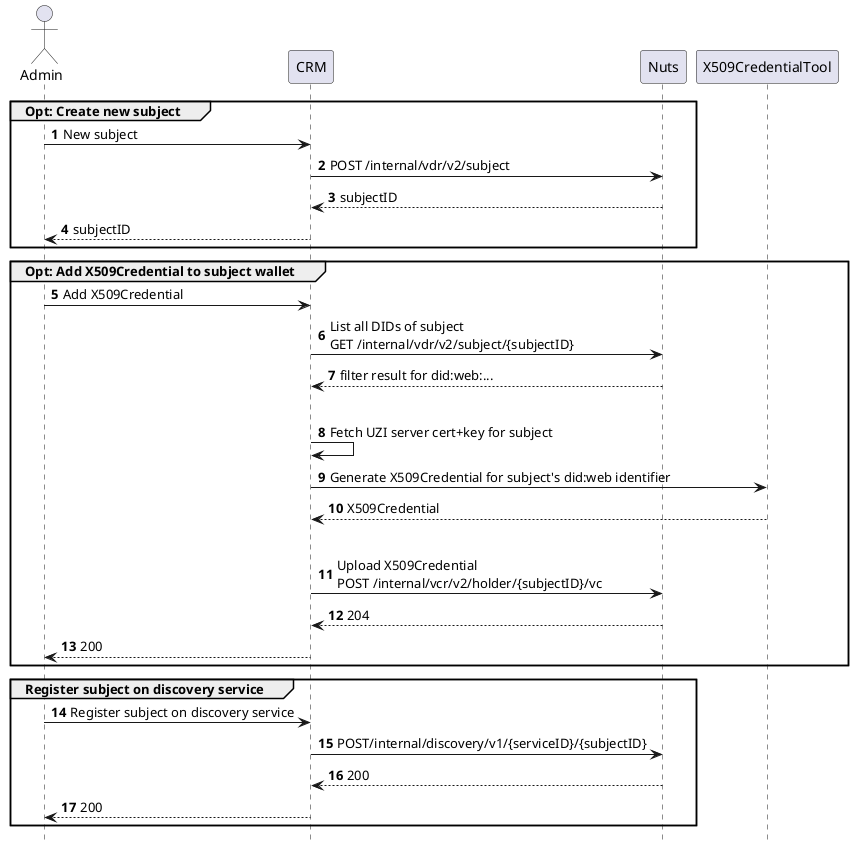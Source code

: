 @startuml
hide footbox
autonumber

actor Admin
participant CRM
participant Nuts
participant X509CredentialTool as tool


group Opt: Create new subject
    Admin -> CRM : New subject
    CRM -> Nuts: POST /internal/vdr/v2/subject
    CRM <-- Nuts: subjectID
    Admin <-- CRM: subjectID
end group

group Opt: Add X509Credential to subject wallet
    Admin -> CRM: Add X509Credential
    CRM -> Nuts : List all DIDs of subject \nGET /internal/vdr/v2/subject/{subjectID}
    CRM <-- Nuts : filter result for did:web:...
    
    |||

    CRM -> CRM: Fetch UZI server cert+key for subject
    CRM -> tool: Generate X509Credential for subject's did:web identifier
    CRM <-- tool: X509Credential

    |||

    CRM -> Nuts : Upload X509Credential \nPOST /internal/vcr/v2/holder/{subjectID}/vc
    CRM <-- Nuts: 204
    Admin <-- CRM: 200
end group

group Register subject on discovery service
    Admin -> CRM: Register subject on discovery service
    CRM -> Nuts : POST/internal/discovery/v1/{serviceID}/{subjectID}
    CRM <-- Nuts : 200
    Admin <-- CRM: 200
end group

@enduml